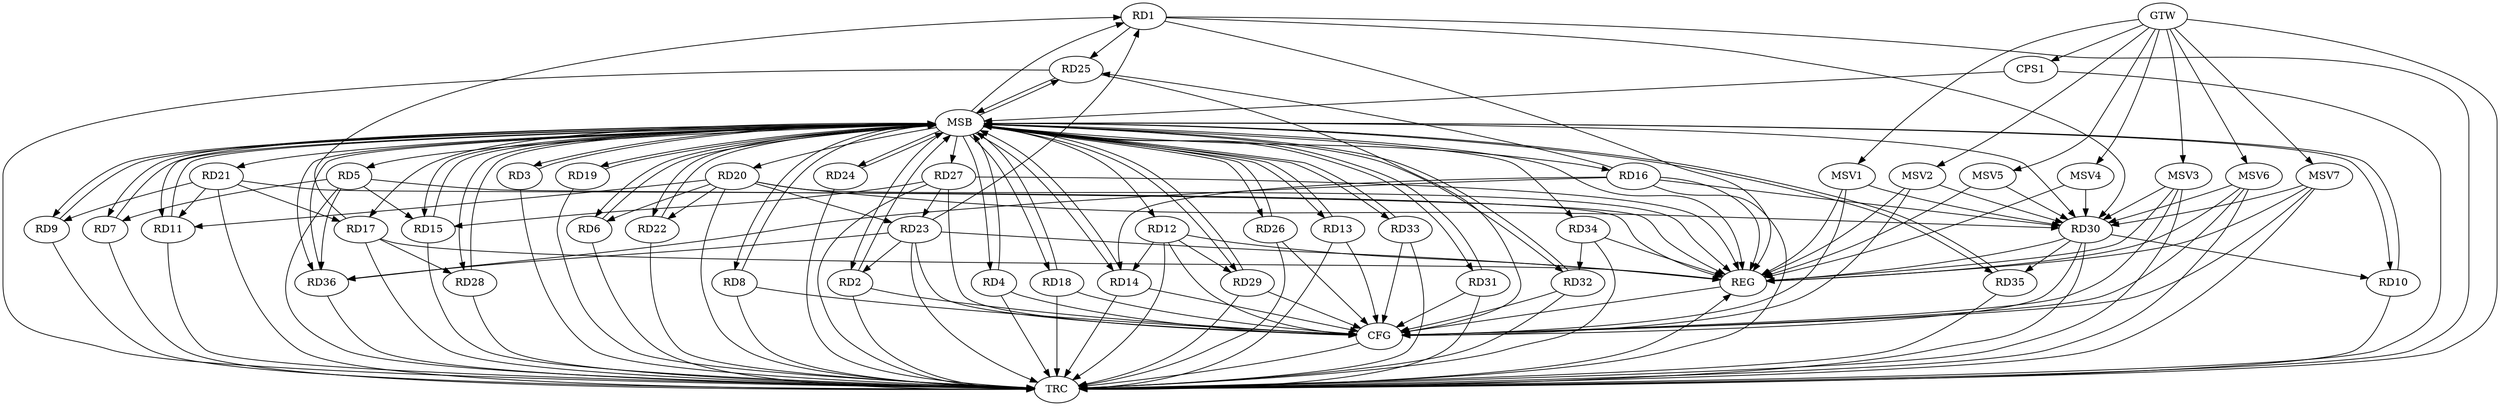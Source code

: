 strict digraph G {
  RD1 [ label="RD1" ];
  RD2 [ label="RD2" ];
  RD3 [ label="RD3" ];
  RD4 [ label="RD4" ];
  RD5 [ label="RD5" ];
  RD6 [ label="RD6" ];
  RD7 [ label="RD7" ];
  RD8 [ label="RD8" ];
  RD9 [ label="RD9" ];
  RD10 [ label="RD10" ];
  RD11 [ label="RD11" ];
  RD12 [ label="RD12" ];
  RD13 [ label="RD13" ];
  RD14 [ label="RD14" ];
  RD15 [ label="RD15" ];
  RD16 [ label="RD16" ];
  RD17 [ label="RD17" ];
  RD18 [ label="RD18" ];
  RD19 [ label="RD19" ];
  RD20 [ label="RD20" ];
  RD21 [ label="RD21" ];
  RD22 [ label="RD22" ];
  RD23 [ label="RD23" ];
  RD24 [ label="RD24" ];
  RD25 [ label="RD25" ];
  RD26 [ label="RD26" ];
  RD27 [ label="RD27" ];
  RD28 [ label="RD28" ];
  RD29 [ label="RD29" ];
  RD30 [ label="RD30" ];
  RD31 [ label="RD31" ];
  RD32 [ label="RD32" ];
  RD33 [ label="RD33" ];
  RD34 [ label="RD34" ];
  RD35 [ label="RD35" ];
  RD36 [ label="RD36" ];
  CPS1 [ label="CPS1" ];
  GTW [ label="GTW" ];
  REG [ label="REG" ];
  MSB [ label="MSB" ];
  CFG [ label="CFG" ];
  TRC [ label="TRC" ];
  MSV1 [ label="MSV1" ];
  MSV2 [ label="MSV2" ];
  MSV3 [ label="MSV3" ];
  MSV4 [ label="MSV4" ];
  MSV5 [ label="MSV5" ];
  MSV6 [ label="MSV6" ];
  MSV7 [ label="MSV7" ];
  RD17 -> RD1;
  RD23 -> RD1;
  RD1 -> RD25;
  RD1 -> RD30;
  RD23 -> RD2;
  RD5 -> RD7;
  RD5 -> RD15;
  RD5 -> RD36;
  RD20 -> RD6;
  RD21 -> RD9;
  RD30 -> RD10;
  RD20 -> RD11;
  RD21 -> RD11;
  RD12 -> RD14;
  RD12 -> RD29;
  RD16 -> RD14;
  RD27 -> RD15;
  RD16 -> RD25;
  RD16 -> RD30;
  RD16 -> RD36;
  RD21 -> RD17;
  RD17 -> RD28;
  RD20 -> RD22;
  RD20 -> RD23;
  RD20 -> RD30;
  RD27 -> RD23;
  RD23 -> RD36;
  RD30 -> RD35;
  RD34 -> RD32;
  GTW -> CPS1;
  RD1 -> REG;
  RD5 -> REG;
  RD12 -> REG;
  RD16 -> REG;
  RD17 -> REG;
  RD20 -> REG;
  RD21 -> REG;
  RD23 -> REG;
  RD27 -> REG;
  RD30 -> REG;
  RD34 -> REG;
  RD2 -> MSB;
  MSB -> RD15;
  MSB -> RD35;
  MSB -> REG;
  RD3 -> MSB;
  MSB -> RD5;
  MSB -> RD22;
  MSB -> RD26;
  MSB -> RD30;
  MSB -> RD34;
  RD4 -> MSB;
  MSB -> RD10;
  MSB -> RD13;
  MSB -> RD16;
  MSB -> RD25;
  RD6 -> MSB;
  MSB -> RD7;
  MSB -> RD17;
  MSB -> RD28;
  RD7 -> MSB;
  MSB -> RD6;
  MSB -> RD12;
  MSB -> RD20;
  MSB -> RD21;
  MSB -> RD31;
  RD8 -> MSB;
  MSB -> RD1;
  MSB -> RD14;
  MSB -> RD27;
  MSB -> RD33;
  RD9 -> MSB;
  MSB -> RD8;
  RD10 -> MSB;
  MSB -> RD3;
  RD11 -> MSB;
  MSB -> RD9;
  RD13 -> MSB;
  MSB -> RD11;
  MSB -> RD24;
  RD14 -> MSB;
  MSB -> RD4;
  RD15 -> MSB;
  MSB -> RD18;
  RD18 -> MSB;
  RD19 -> MSB;
  RD22 -> MSB;
  RD24 -> MSB;
  RD25 -> MSB;
  RD26 -> MSB;
  MSB -> RD2;
  RD28 -> MSB;
  RD29 -> MSB;
  MSB -> RD19;
  RD31 -> MSB;
  MSB -> RD32;
  RD32 -> MSB;
  RD33 -> MSB;
  RD35 -> MSB;
  MSB -> RD36;
  RD36 -> MSB;
  MSB -> RD29;
  CPS1 -> MSB;
  RD18 -> CFG;
  RD31 -> CFG;
  RD33 -> CFG;
  RD8 -> CFG;
  RD30 -> CFG;
  RD25 -> CFG;
  RD4 -> CFG;
  RD32 -> CFG;
  RD27 -> CFG;
  RD12 -> CFG;
  RD2 -> CFG;
  RD29 -> CFG;
  RD26 -> CFG;
  RD13 -> CFG;
  RD14 -> CFG;
  RD23 -> CFG;
  REG -> CFG;
  RD1 -> TRC;
  RD2 -> TRC;
  RD3 -> TRC;
  RD4 -> TRC;
  RD5 -> TRC;
  RD6 -> TRC;
  RD7 -> TRC;
  RD8 -> TRC;
  RD9 -> TRC;
  RD10 -> TRC;
  RD11 -> TRC;
  RD12 -> TRC;
  RD13 -> TRC;
  RD14 -> TRC;
  RD15 -> TRC;
  RD16 -> TRC;
  RD17 -> TRC;
  RD18 -> TRC;
  RD19 -> TRC;
  RD20 -> TRC;
  RD21 -> TRC;
  RD22 -> TRC;
  RD23 -> TRC;
  RD24 -> TRC;
  RD25 -> TRC;
  RD26 -> TRC;
  RD27 -> TRC;
  RD28 -> TRC;
  RD29 -> TRC;
  RD30 -> TRC;
  RD31 -> TRC;
  RD32 -> TRC;
  RD33 -> TRC;
  RD34 -> TRC;
  RD35 -> TRC;
  RD36 -> TRC;
  CPS1 -> TRC;
  GTW -> TRC;
  CFG -> TRC;
  TRC -> REG;
  MSV1 -> RD30;
  GTW -> MSV1;
  MSV1 -> REG;
  MSV1 -> CFG;
  MSV2 -> RD30;
  GTW -> MSV2;
  MSV2 -> REG;
  MSV2 -> CFG;
  MSV3 -> RD30;
  GTW -> MSV3;
  MSV3 -> REG;
  MSV3 -> TRC;
  MSV3 -> CFG;
  MSV4 -> RD30;
  MSV5 -> RD30;
  GTW -> MSV4;
  MSV4 -> REG;
  GTW -> MSV5;
  MSV5 -> REG;
  MSV6 -> RD30;
  GTW -> MSV6;
  MSV6 -> REG;
  MSV6 -> TRC;
  MSV6 -> CFG;
  MSV7 -> RD30;
  GTW -> MSV7;
  MSV7 -> REG;
  MSV7 -> TRC;
  MSV7 -> CFG;
}
